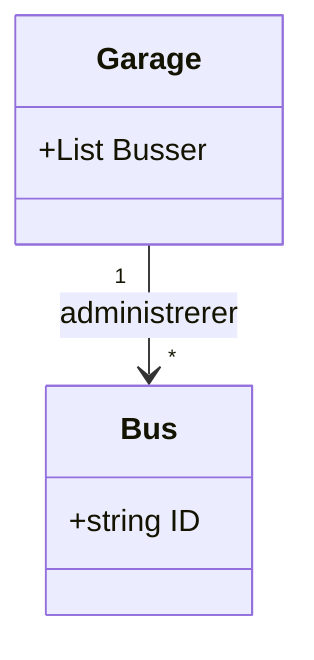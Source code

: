classDiagram
    class Bus {
        +string ID
    }
    class Garage {
        +List<Bus> Busser
    }
    Garage "1" --> "*" Bus : administrerer